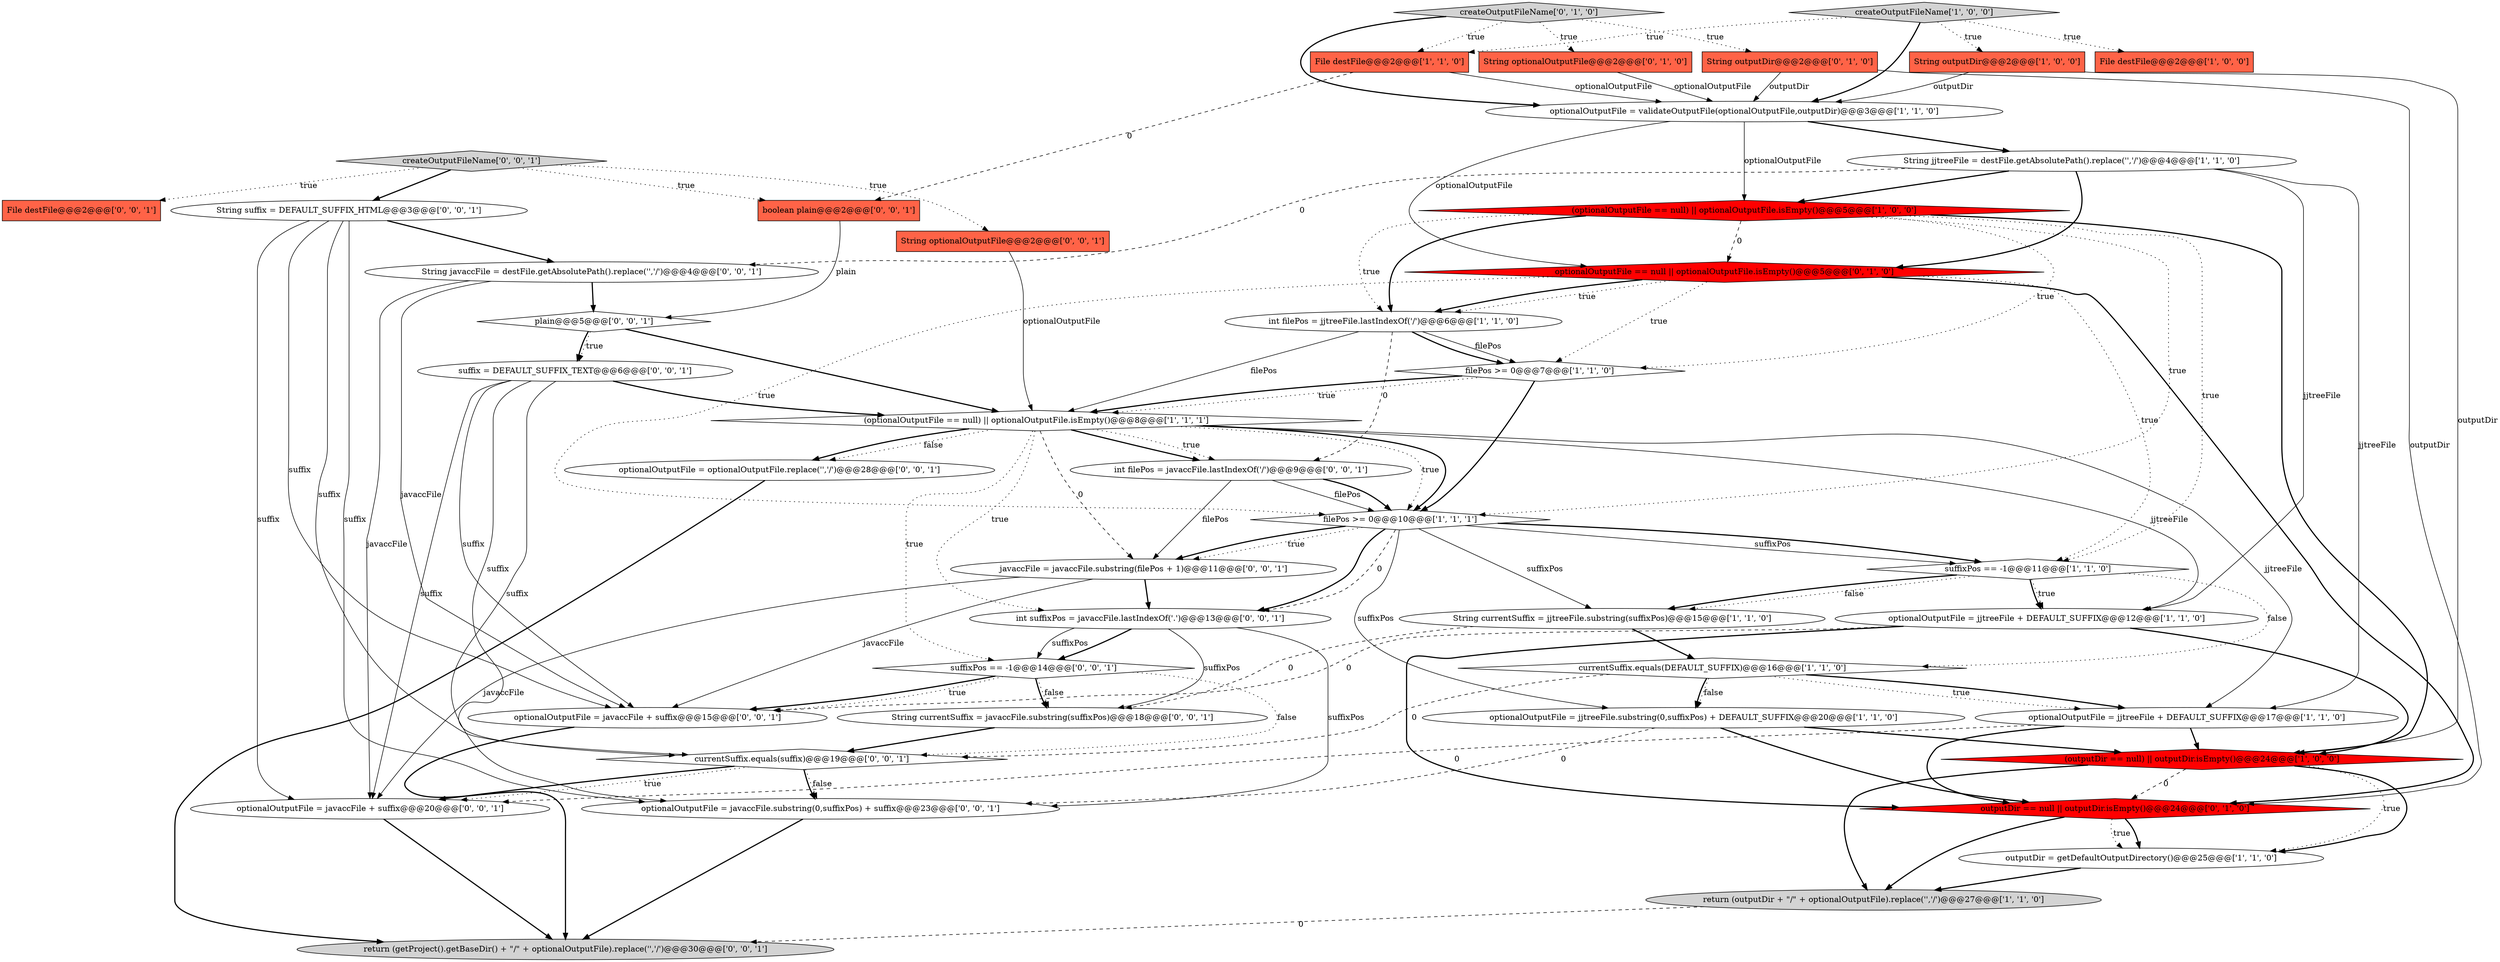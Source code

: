 digraph {
20 [style = filled, label = "String optionalOutputFile@@@2@@@['0', '1', '0']", fillcolor = tomato, shape = box image = "AAA0AAABBB2BBB"];
14 [style = filled, label = "createOutputFileName['1', '0', '0']", fillcolor = lightgray, shape = diamond image = "AAA0AAABBB1BBB"];
28 [style = filled, label = "optionalOutputFile = javaccFile + suffix@@@15@@@['0', '0', '1']", fillcolor = white, shape = ellipse image = "AAA0AAABBB3BBB"];
21 [style = filled, label = "outputDir == null || outputDir.isEmpty()@@@24@@@['0', '1', '0']", fillcolor = red, shape = diamond image = "AAA1AAABBB2BBB"];
35 [style = filled, label = "optionalOutputFile = javaccFile.substring(0,suffixPos) + suffix@@@23@@@['0', '0', '1']", fillcolor = white, shape = ellipse image = "AAA0AAABBB3BBB"];
25 [style = filled, label = "return (getProject().getBaseDir() + \"/\" + optionalOutputFile).replace('\','/')@@@30@@@['0', '0', '1']", fillcolor = lightgray, shape = ellipse image = "AAA0AAABBB3BBB"];
39 [style = filled, label = "String suffix = DEFAULT_SUFFIX_HTML@@@3@@@['0', '0', '1']", fillcolor = white, shape = ellipse image = "AAA0AAABBB3BBB"];
13 [style = filled, label = "optionalOutputFile = validateOutputFile(optionalOutputFile,outputDir)@@@3@@@['1', '1', '0']", fillcolor = white, shape = ellipse image = "AAA0AAABBB1BBB"];
8 [style = filled, label = "(outputDir == null) || outputDir.isEmpty()@@@24@@@['1', '0', '0']", fillcolor = red, shape = diamond image = "AAA1AAABBB1BBB"];
1 [style = filled, label = "String outputDir@@@2@@@['1', '0', '0']", fillcolor = tomato, shape = box image = "AAA0AAABBB1BBB"];
31 [style = filled, label = "File destFile@@@2@@@['0', '0', '1']", fillcolor = tomato, shape = box image = "AAA0AAABBB3BBB"];
24 [style = filled, label = "createOutputFileName['0', '1', '0']", fillcolor = lightgray, shape = diamond image = "AAA0AAABBB2BBB"];
33 [style = filled, label = "suffix = DEFAULT_SUFFIX_TEXT@@@6@@@['0', '0', '1']", fillcolor = white, shape = ellipse image = "AAA0AAABBB3BBB"];
15 [style = filled, label = "int filePos = jjtreeFile.lastIndexOf('/')@@@6@@@['1', '1', '0']", fillcolor = white, shape = ellipse image = "AAA0AAABBB1BBB"];
42 [style = filled, label = "createOutputFileName['0', '0', '1']", fillcolor = lightgray, shape = diamond image = "AAA0AAABBB3BBB"];
22 [style = filled, label = "String outputDir@@@2@@@['0', '1', '0']", fillcolor = tomato, shape = box image = "AAA0AAABBB2BBB"];
5 [style = filled, label = "File destFile@@@2@@@['1', '1', '0']", fillcolor = tomato, shape = box image = "AAA0AAABBB1BBB"];
34 [style = filled, label = "javaccFile = javaccFile.substring(filePos + 1)@@@11@@@['0', '0', '1']", fillcolor = white, shape = ellipse image = "AAA0AAABBB3BBB"];
37 [style = filled, label = "optionalOutputFile = javaccFile + suffix@@@20@@@['0', '0', '1']", fillcolor = white, shape = ellipse image = "AAA0AAABBB3BBB"];
6 [style = filled, label = "optionalOutputFile = jjtreeFile.substring(0,suffixPos) + DEFAULT_SUFFIX@@@20@@@['1', '1', '0']", fillcolor = white, shape = ellipse image = "AAA0AAABBB1BBB"];
3 [style = filled, label = "(optionalOutputFile == null) || optionalOutputFile.isEmpty()@@@8@@@['1', '1', '1']", fillcolor = white, shape = diamond image = "AAA0AAABBB1BBB"];
30 [style = filled, label = "String currentSuffix = javaccFile.substring(suffixPos)@@@18@@@['0', '0', '1']", fillcolor = white, shape = ellipse image = "AAA0AAABBB3BBB"];
7 [style = filled, label = "filePos >= 0@@@10@@@['1', '1', '1']", fillcolor = white, shape = diamond image = "AAA0AAABBB1BBB"];
16 [style = filled, label = "optionalOutputFile = jjtreeFile + DEFAULT_SUFFIX@@@12@@@['1', '1', '0']", fillcolor = white, shape = ellipse image = "AAA0AAABBB1BBB"];
36 [style = filled, label = "plain@@@5@@@['0', '0', '1']", fillcolor = white, shape = diamond image = "AAA0AAABBB3BBB"];
40 [style = filled, label = "int suffixPos = javaccFile.lastIndexOf('.')@@@13@@@['0', '0', '1']", fillcolor = white, shape = ellipse image = "AAA0AAABBB3BBB"];
0 [style = filled, label = "return (outputDir + \"/\" + optionalOutputFile).replace('\','/')@@@27@@@['1', '1', '0']", fillcolor = lightgray, shape = ellipse image = "AAA0AAABBB1BBB"];
43 [style = filled, label = "String javaccFile = destFile.getAbsolutePath().replace('\','/')@@@4@@@['0', '0', '1']", fillcolor = white, shape = ellipse image = "AAA0AAABBB3BBB"];
18 [style = filled, label = "String currentSuffix = jjtreeFile.substring(suffixPos)@@@15@@@['1', '1', '0']", fillcolor = white, shape = ellipse image = "AAA0AAABBB1BBB"];
9 [style = filled, label = "filePos >= 0@@@7@@@['1', '1', '0']", fillcolor = white, shape = diamond image = "AAA0AAABBB1BBB"];
4 [style = filled, label = "File destFile@@@2@@@['1', '0', '0']", fillcolor = tomato, shape = box image = "AAA0AAABBB1BBB"];
12 [style = filled, label = "suffixPos == -1@@@11@@@['1', '1', '0']", fillcolor = white, shape = diamond image = "AAA0AAABBB1BBB"];
32 [style = filled, label = "String optionalOutputFile@@@2@@@['0', '0', '1']", fillcolor = tomato, shape = box image = "AAA0AAABBB3BBB"];
10 [style = filled, label = "currentSuffix.equals(DEFAULT_SUFFIX)@@@16@@@['1', '1', '0']", fillcolor = white, shape = diamond image = "AAA0AAABBB1BBB"];
19 [style = filled, label = "optionalOutputFile = jjtreeFile + DEFAULT_SUFFIX@@@17@@@['1', '1', '0']", fillcolor = white, shape = ellipse image = "AAA0AAABBB1BBB"];
23 [style = filled, label = "optionalOutputFile == null || optionalOutputFile.isEmpty()@@@5@@@['0', '1', '0']", fillcolor = red, shape = diamond image = "AAA1AAABBB2BBB"];
38 [style = filled, label = "boolean plain@@@2@@@['0', '0', '1']", fillcolor = tomato, shape = box image = "AAA0AAABBB3BBB"];
11 [style = filled, label = "String jjtreeFile = destFile.getAbsolutePath().replace('\','/')@@@4@@@['1', '1', '0']", fillcolor = white, shape = ellipse image = "AAA0AAABBB1BBB"];
27 [style = filled, label = "suffixPos == -1@@@14@@@['0', '0', '1']", fillcolor = white, shape = diamond image = "AAA0AAABBB3BBB"];
26 [style = filled, label = "optionalOutputFile = optionalOutputFile.replace('\','/')@@@28@@@['0', '0', '1']", fillcolor = white, shape = ellipse image = "AAA0AAABBB3BBB"];
41 [style = filled, label = "currentSuffix.equals(suffix)@@@19@@@['0', '0', '1']", fillcolor = white, shape = diamond image = "AAA0AAABBB3BBB"];
29 [style = filled, label = "int filePos = javaccFile.lastIndexOf('/')@@@9@@@['0', '0', '1']", fillcolor = white, shape = ellipse image = "AAA0AAABBB3BBB"];
17 [style = filled, label = "(optionalOutputFile == null) || optionalOutputFile.isEmpty()@@@5@@@['1', '0', '0']", fillcolor = red, shape = diamond image = "AAA1AAABBB1BBB"];
2 [style = filled, label = "outputDir = getDefaultOutputDirectory()@@@25@@@['1', '1', '0']", fillcolor = white, shape = ellipse image = "AAA0AAABBB1BBB"];
12->10 [style = dotted, label="false"];
15->9 [style = solid, label="filePos"];
18->30 [style = dashed, label="0"];
7->34 [style = dotted, label="true"];
10->19 [style = bold, label=""];
27->28 [style = bold, label=""];
7->18 [style = solid, label="suffixPos"];
33->37 [style = solid, label="suffix"];
3->26 [style = dotted, label="false"];
9->7 [style = bold, label=""];
3->16 [style = solid, label="jjtreeFile"];
36->33 [style = bold, label=""];
3->40 [style = dotted, label="true"];
13->17 [style = solid, label="optionalOutputFile"];
6->35 [style = dashed, label="0"];
21->2 [style = bold, label=""];
1->8 [style = solid, label="outputDir"];
8->0 [style = bold, label=""];
3->27 [style = dotted, label="true"];
10->41 [style = dashed, label="0"];
17->15 [style = dotted, label="true"];
11->19 [style = solid, label="jjtreeFile"];
0->25 [style = dashed, label="0"];
34->37 [style = solid, label="javaccFile"];
12->18 [style = bold, label=""];
43->28 [style = solid, label="javaccFile"];
42->38 [style = dotted, label="true"];
28->25 [style = bold, label=""];
23->15 [style = dotted, label="true"];
11->43 [style = dashed, label="0"];
16->28 [style = dashed, label="0"];
29->7 [style = solid, label="filePos"];
24->5 [style = dotted, label="true"];
11->16 [style = solid, label="jjtreeFile"];
42->32 [style = dotted, label="true"];
39->35 [style = solid, label="suffix"];
3->7 [style = dotted, label="true"];
34->28 [style = solid, label="javaccFile"];
30->41 [style = bold, label=""];
41->35 [style = dotted, label="false"];
33->3 [style = bold, label=""];
21->0 [style = bold, label=""];
3->29 [style = dotted, label="true"];
39->28 [style = solid, label="suffix"];
15->3 [style = solid, label="filePos"];
27->30 [style = bold, label=""];
41->37 [style = bold, label=""];
15->29 [style = dashed, label="0"];
13->11 [style = bold, label=""];
23->9 [style = dotted, label="true"];
3->19 [style = solid, label="jjtreeFile"];
27->30 [style = dotted, label="false"];
3->34 [style = dashed, label="0"];
33->35 [style = solid, label="suffix"];
39->41 [style = solid, label="suffix"];
3->7 [style = bold, label=""];
15->9 [style = bold, label=""];
24->22 [style = dotted, label="true"];
17->15 [style = bold, label=""];
11->17 [style = bold, label=""];
5->38 [style = dashed, label="0"];
14->1 [style = dotted, label="true"];
17->23 [style = dashed, label="0"];
40->35 [style = solid, label="suffixPos"];
14->4 [style = dotted, label="true"];
3->29 [style = bold, label=""];
9->3 [style = dotted, label="true"];
24->13 [style = bold, label=""];
17->8 [style = bold, label=""];
33->28 [style = solid, label="suffix"];
10->6 [style = dotted, label="false"];
34->40 [style = bold, label=""];
16->8 [style = bold, label=""];
6->21 [style = bold, label=""];
8->2 [style = dotted, label="true"];
37->25 [style = bold, label=""];
42->39 [style = bold, label=""];
43->36 [style = bold, label=""];
23->15 [style = bold, label=""];
3->26 [style = bold, label=""];
22->13 [style = solid, label="outputDir"];
21->2 [style = dotted, label="true"];
41->37 [style = dotted, label="true"];
23->7 [style = dotted, label="true"];
10->6 [style = bold, label=""];
32->3 [style = solid, label="optionalOutputFile"];
1->13 [style = solid, label="outputDir"];
35->25 [style = bold, label=""];
2->0 [style = bold, label=""];
14->5 [style = dotted, label="true"];
38->36 [style = solid, label="plain"];
18->10 [style = bold, label=""];
8->2 [style = bold, label=""];
17->12 [style = dotted, label="true"];
40->27 [style = bold, label=""];
10->19 [style = dotted, label="true"];
24->20 [style = dotted, label="true"];
27->41 [style = dotted, label="false"];
39->37 [style = solid, label="suffix"];
9->3 [style = bold, label=""];
14->13 [style = bold, label=""];
13->23 [style = solid, label="optionalOutputFile"];
7->40 [style = bold, label=""];
12->18 [style = dotted, label="false"];
7->40 [style = dashed, label="0"];
41->35 [style = bold, label=""];
19->21 [style = bold, label=""];
36->33 [style = dotted, label="true"];
7->12 [style = bold, label=""];
40->30 [style = solid, label="suffixPos"];
26->25 [style = bold, label=""];
39->43 [style = bold, label=""];
42->31 [style = dotted, label="true"];
12->16 [style = bold, label=""];
8->21 [style = dashed, label="0"];
19->8 [style = bold, label=""];
20->13 [style = solid, label="optionalOutputFile"];
5->13 [style = solid, label="optionalOutputFile"];
27->28 [style = dotted, label="true"];
22->21 [style = solid, label="outputDir"];
7->34 [style = bold, label=""];
7->12 [style = solid, label="suffixPos"];
23->21 [style = bold, label=""];
12->16 [style = dotted, label="true"];
16->21 [style = bold, label=""];
17->9 [style = dotted, label="true"];
6->8 [style = bold, label=""];
33->41 [style = solid, label="suffix"];
29->7 [style = bold, label=""];
7->6 [style = solid, label="suffixPos"];
17->7 [style = dotted, label="true"];
43->37 [style = solid, label="javaccFile"];
40->27 [style = solid, label="suffixPos"];
23->12 [style = dotted, label="true"];
11->23 [style = bold, label=""];
19->37 [style = dashed, label="0"];
29->34 [style = solid, label="filePos"];
36->3 [style = bold, label=""];
}
